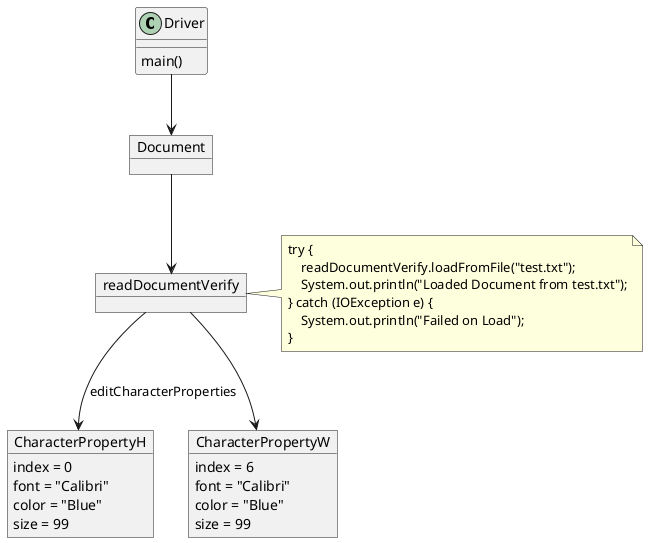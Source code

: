 @startuml diagram2

Class Driver {
    main()
}

object readDocumentVerify

note right of readDocumentVerify
    try {
        readDocumentVerify.loadFromFile("test.txt");
        System.out.println("Loaded Document from test.txt");
    } catch (IOException e) {
        System.out.println("Failed on Load");
    }
end note

object Document

object CharacterPropertyH {
    index = 0
    font = "Calibri"
    color = "Blue"
    size = 99
}

object CharacterPropertyW {
    index = 6
    font = "Calibri"
    color = "Blue"
    size = 99
}

Driver --> Document
Document --> readDocumentVerify
readDocumentVerify --> CharacterPropertyH: editCharacterProperties
readDocumentVerify --> CharacterPropertyW



@enduml